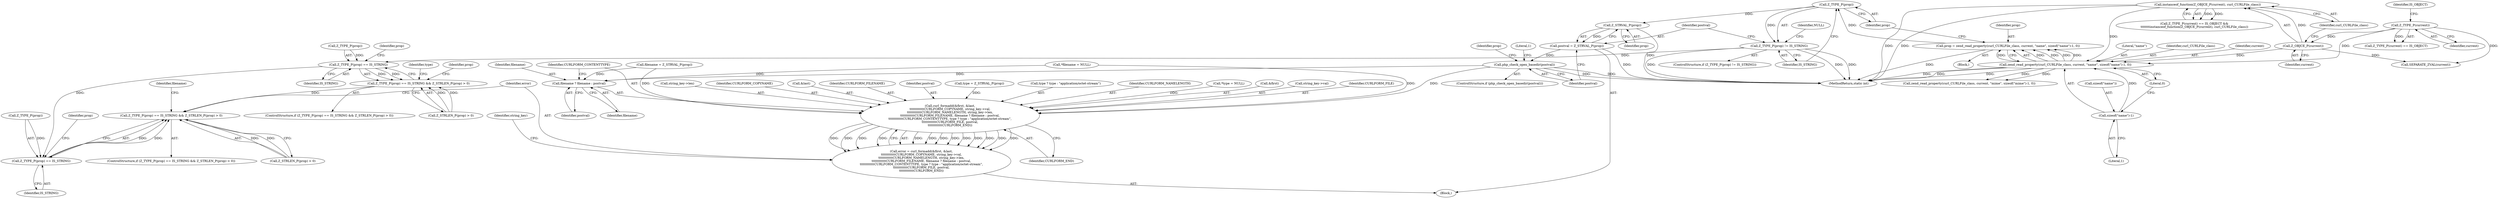 digraph "0_php_124fb22a13fafa3648e4e15b4f207c7096d8155e@pointer" {
"1001137" [label="(Call,Z_TYPE_P(prop))"];
"1001124" [label="(Call,prop = zend_read_property(curl_CURLFile_class, current, \"name\", sizeof(\"name\")-1, 0))"];
"1001126" [label="(Call,zend_read_property(curl_CURLFile_class, current, \"name\", sizeof(\"name\")-1, 0))"];
"1001110" [label="(Call,instanceof_function(Z_OBJCE_P(current), curl_CURLFile_class))"];
"1001111" [label="(Call,Z_OBJCE_P(current))"];
"1001107" [label="(Call,Z_TYPE_P(current))"];
"1001130" [label="(Call,sizeof(\"name\")-1)"];
"1001136" [label="(Call,Z_TYPE_P(prop) != IS_STRING)"];
"1001173" [label="(Call,Z_TYPE_P(prop) == IS_STRING)"];
"1001172" [label="(Call,Z_TYPE_P(prop) == IS_STRING && Z_STRLEN_P(prop) > 0)"];
"1001198" [label="(Call,Z_TYPE_P(prop) == IS_STRING && Z_STRLEN_P(prop) > 0)"];
"1001199" [label="(Call,Z_TYPE_P(prop) == IS_STRING)"];
"1001152" [label="(Call,Z_STRVAL_P(prop))"];
"1001150" [label="(Call,postval = Z_STRVAL_P(prop))"];
"1001155" [label="(Call,php_check_open_basedir(postval))"];
"1001214" [label="(Call,curl_formadd(&first, &last,\n\t\t\t\t\t\t\t\t\t\t\tCURLFORM_COPYNAME, string_key->val,\n\t\t\t\t\t\t\t\t\t\t\tCURLFORM_NAMELENGTH, string_key->len,\n\t\t\t\t\t\t\t\t\t\t\tCURLFORM_FILENAME, filename ? filename : postval,\n\t\t\t\t\t\t\t\t\t\t\tCURLFORM_CONTENTTYPE, type ? type : \"application/octet-stream\",\n\t\t\t\t\t\t\t\t\t\t\tCURLFORM_FILE, postval,\n\t\t\t\t\t\t\t\t\t\t\tCURLFORM_END))"];
"1001212" [label="(Call,error = curl_formadd(&first, &last,\n\t\t\t\t\t\t\t\t\t\t\tCURLFORM_COPYNAME, string_key->val,\n\t\t\t\t\t\t\t\t\t\t\tCURLFORM_NAMELENGTH, string_key->len,\n\t\t\t\t\t\t\t\t\t\t\tCURLFORM_FILENAME, filename ? filename : postval,\n\t\t\t\t\t\t\t\t\t\t\tCURLFORM_CONTENTTYPE, type ? type : \"application/octet-stream\",\n\t\t\t\t\t\t\t\t\t\t\tCURLFORM_FILE, postval,\n\t\t\t\t\t\t\t\t\t\t\tCURLFORM_END))"];
"1001228" [label="(Call,filename ? filename : postval)"];
"1001176" [label="(Identifier,IS_STRING)"];
"1001129" [label="(Literal,\"name\")"];
"1001229" [label="(Identifier,filename)"];
"1001162" [label="(Call,zend_read_property(curl_CURLFile_class, current, \"mime\", sizeof(\"mime\")-1, 0))"];
"1001106" [label="(Call,Z_TYPE_P(current) == IS_OBJECT)"];
"1001241" [label="(Identifier,string_key)"];
"1001127" [label="(Identifier,curl_CURLFile_class)"];
"1001135" [label="(ControlStructure,if (Z_TYPE_P(prop) != IS_STRING))"];
"1001124" [label="(Call,prop = zend_read_property(curl_CURLFile_class, current, \"name\", sizeof(\"name\")-1, 0))"];
"1001182" [label="(Call,type = Z_STRVAL_P(prop))"];
"1001209" [label="(Identifier,filename)"];
"1001228" [label="(Call,filename ? filename : postval)"];
"1001179" [label="(Identifier,prop)"];
"1001112" [label="(Identifier,current)"];
"1001200" [label="(Call,Z_TYPE_P(prop))"];
"1001111" [label="(Call,Z_OBJCE_P(current))"];
"1001159" [label="(Literal,1)"];
"1001125" [label="(Identifier,prop)"];
"1001105" [label="(Call,Z_TYPE_P(current) == IS_OBJECT &&\n\t\t\t\t\t\t\tinstanceof_function(Z_OBJCE_P(current), curl_CURLFile_class))"];
"1001153" [label="(Identifier,prop)"];
"1001151" [label="(Identifier,postval)"];
"1001233" [label="(Call,type ? type : \"application/octet-stream\")"];
"1001177" [label="(Call,Z_STRLEN_P(prop) > 0)"];
"1001126" [label="(Call,zend_read_property(curl_CURLFile_class, current, \"name\", sizeof(\"name\")-1, 0))"];
"1001172" [label="(Call,Z_TYPE_P(prop) == IS_STRING && Z_STRLEN_P(prop) > 0)"];
"1001223" [label="(Identifier,CURLFORM_NAMELENGTH)"];
"1001213" [label="(Identifier,error)"];
"1001183" [label="(Identifier,type)"];
"1001117" [label="(Call,*type = NULL)"];
"1001130" [label="(Call,sizeof(\"name\")-1)"];
"1001198" [label="(Call,Z_TYPE_P(prop) == IS_STRING && Z_STRLEN_P(prop) > 0)"];
"1001155" [label="(Call,php_check_open_basedir(postval))"];
"1001154" [label="(ControlStructure,if (php_check_open_basedir(postval)))"];
"1001205" [label="(Identifier,prop)"];
"1001161" [label="(Identifier,prop)"];
"1001219" [label="(Identifier,CURLFORM_COPYNAME)"];
"1001137" [label="(Call,Z_TYPE_P(prop))"];
"1001128" [label="(Identifier,current)"];
"1001131" [label="(Call,sizeof(\"name\"))"];
"1001212" [label="(Call,error = curl_formadd(&first, &last,\n\t\t\t\t\t\t\t\t\t\t\tCURLFORM_COPYNAME, string_key->val,\n\t\t\t\t\t\t\t\t\t\t\tCURLFORM_NAMELENGTH, string_key->len,\n\t\t\t\t\t\t\t\t\t\t\tCURLFORM_FILENAME, filename ? filename : postval,\n\t\t\t\t\t\t\t\t\t\t\tCURLFORM_CONTENTTYPE, type ? type : \"application/octet-stream\",\n\t\t\t\t\t\t\t\t\t\t\tCURLFORM_FILE, postval,\n\t\t\t\t\t\t\t\t\t\t\tCURLFORM_END))"];
"1001217" [label="(Call,&last)"];
"1001107" [label="(Call,Z_TYPE_P(current))"];
"1001109" [label="(Identifier,IS_OBJECT)"];
"1001108" [label="(Identifier,current)"];
"1001139" [label="(Identifier,IS_STRING)"];
"1001134" [label="(Literal,0)"];
"1001239" [label="(Identifier,CURLFORM_END)"];
"1001136" [label="(Call,Z_TYPE_P(prop) != IS_STRING)"];
"1001133" [label="(Literal,1)"];
"1001173" [label="(Call,Z_TYPE_P(prop) == IS_STRING)"];
"1001156" [label="(Identifier,postval)"];
"1001227" [label="(Identifier,CURLFORM_FILENAME)"];
"1001238" [label="(Identifier,postval)"];
"1001203" [label="(Call,Z_STRLEN_P(prop) > 0)"];
"1001208" [label="(Call,filename = Z_STRVAL_P(prop))"];
"1001230" [label="(Identifier,filename)"];
"1001232" [label="(Identifier,CURLFORM_CONTENTTYPE)"];
"1001171" [label="(ControlStructure,if (Z_TYPE_P(prop) == IS_STRING && Z_STRLEN_P(prop) > 0))"];
"1001927" [label="(MethodReturn,static int)"];
"1001121" [label="(Call,*filename = NULL)"];
"1001215" [label="(Call,&first)"];
"1001113" [label="(Identifier,curl_CURLFile_class)"];
"1001220" [label="(Call,string_key->val)"];
"1001197" [label="(ControlStructure,if (Z_TYPE_P(prop) == IS_STRING && Z_STRLEN_P(prop) > 0))"];
"1001110" [label="(Call,instanceof_function(Z_OBJCE_P(current), curl_CURLFile_class))"];
"1001202" [label="(Identifier,IS_STRING)"];
"1001152" [label="(Call,Z_STRVAL_P(prop))"];
"1001199" [label="(Call,Z_TYPE_P(prop) == IS_STRING)"];
"1001149" [label="(Block,)"];
"1001174" [label="(Call,Z_TYPE_P(prop))"];
"1001187" [label="(Identifier,prop)"];
"1001237" [label="(Identifier,CURLFORM_FILE)"];
"1001231" [label="(Identifier,postval)"];
"1001243" [label="(Call,SEPARATE_ZVAL(current))"];
"1001142" [label="(Identifier,NULL)"];
"1001114" [label="(Block,)"];
"1001224" [label="(Call,string_key->len)"];
"1001138" [label="(Identifier,prop)"];
"1001214" [label="(Call,curl_formadd(&first, &last,\n\t\t\t\t\t\t\t\t\t\t\tCURLFORM_COPYNAME, string_key->val,\n\t\t\t\t\t\t\t\t\t\t\tCURLFORM_NAMELENGTH, string_key->len,\n\t\t\t\t\t\t\t\t\t\t\tCURLFORM_FILENAME, filename ? filename : postval,\n\t\t\t\t\t\t\t\t\t\t\tCURLFORM_CONTENTTYPE, type ? type : \"application/octet-stream\",\n\t\t\t\t\t\t\t\t\t\t\tCURLFORM_FILE, postval,\n\t\t\t\t\t\t\t\t\t\t\tCURLFORM_END))"];
"1001150" [label="(Call,postval = Z_STRVAL_P(prop))"];
"1001137" -> "1001136"  [label="AST: "];
"1001137" -> "1001138"  [label="CFG: "];
"1001138" -> "1001137"  [label="AST: "];
"1001139" -> "1001137"  [label="CFG: "];
"1001137" -> "1001136"  [label="DDG: "];
"1001124" -> "1001137"  [label="DDG: "];
"1001137" -> "1001152"  [label="DDG: "];
"1001124" -> "1001114"  [label="AST: "];
"1001124" -> "1001126"  [label="CFG: "];
"1001125" -> "1001124"  [label="AST: "];
"1001126" -> "1001124"  [label="AST: "];
"1001138" -> "1001124"  [label="CFG: "];
"1001124" -> "1001927"  [label="DDG: "];
"1001126" -> "1001124"  [label="DDG: "];
"1001126" -> "1001124"  [label="DDG: "];
"1001126" -> "1001124"  [label="DDG: "];
"1001126" -> "1001124"  [label="DDG: "];
"1001126" -> "1001124"  [label="DDG: "];
"1001126" -> "1001134"  [label="CFG: "];
"1001127" -> "1001126"  [label="AST: "];
"1001128" -> "1001126"  [label="AST: "];
"1001129" -> "1001126"  [label="AST: "];
"1001130" -> "1001126"  [label="AST: "];
"1001134" -> "1001126"  [label="AST: "];
"1001126" -> "1001927"  [label="DDG: "];
"1001126" -> "1001927"  [label="DDG: "];
"1001126" -> "1001927"  [label="DDG: "];
"1001110" -> "1001126"  [label="DDG: "];
"1001107" -> "1001126"  [label="DDG: "];
"1001111" -> "1001126"  [label="DDG: "];
"1001130" -> "1001126"  [label="DDG: "];
"1001126" -> "1001162"  [label="DDG: "];
"1001126" -> "1001162"  [label="DDG: "];
"1001110" -> "1001105"  [label="AST: "];
"1001110" -> "1001113"  [label="CFG: "];
"1001111" -> "1001110"  [label="AST: "];
"1001113" -> "1001110"  [label="AST: "];
"1001105" -> "1001110"  [label="CFG: "];
"1001110" -> "1001927"  [label="DDG: "];
"1001110" -> "1001927"  [label="DDG: "];
"1001110" -> "1001105"  [label="DDG: "];
"1001110" -> "1001105"  [label="DDG: "];
"1001111" -> "1001110"  [label="DDG: "];
"1001111" -> "1001112"  [label="CFG: "];
"1001112" -> "1001111"  [label="AST: "];
"1001113" -> "1001111"  [label="CFG: "];
"1001107" -> "1001111"  [label="DDG: "];
"1001111" -> "1001243"  [label="DDG: "];
"1001107" -> "1001106"  [label="AST: "];
"1001107" -> "1001108"  [label="CFG: "];
"1001108" -> "1001107"  [label="AST: "];
"1001109" -> "1001107"  [label="CFG: "];
"1001107" -> "1001106"  [label="DDG: "];
"1001107" -> "1001243"  [label="DDG: "];
"1001130" -> "1001133"  [label="CFG: "];
"1001131" -> "1001130"  [label="AST: "];
"1001133" -> "1001130"  [label="AST: "];
"1001134" -> "1001130"  [label="CFG: "];
"1001136" -> "1001135"  [label="AST: "];
"1001136" -> "1001139"  [label="CFG: "];
"1001139" -> "1001136"  [label="AST: "];
"1001142" -> "1001136"  [label="CFG: "];
"1001151" -> "1001136"  [label="CFG: "];
"1001136" -> "1001927"  [label="DDG: "];
"1001136" -> "1001927"  [label="DDG: "];
"1001136" -> "1001927"  [label="DDG: "];
"1001136" -> "1001173"  [label="DDG: "];
"1001173" -> "1001172"  [label="AST: "];
"1001173" -> "1001176"  [label="CFG: "];
"1001174" -> "1001173"  [label="AST: "];
"1001176" -> "1001173"  [label="AST: "];
"1001179" -> "1001173"  [label="CFG: "];
"1001172" -> "1001173"  [label="CFG: "];
"1001173" -> "1001172"  [label="DDG: "];
"1001173" -> "1001172"  [label="DDG: "];
"1001174" -> "1001173"  [label="DDG: "];
"1001173" -> "1001199"  [label="DDG: "];
"1001172" -> "1001171"  [label="AST: "];
"1001172" -> "1001177"  [label="CFG: "];
"1001177" -> "1001172"  [label="AST: "];
"1001183" -> "1001172"  [label="CFG: "];
"1001187" -> "1001172"  [label="CFG: "];
"1001177" -> "1001172"  [label="DDG: "];
"1001177" -> "1001172"  [label="DDG: "];
"1001172" -> "1001198"  [label="DDG: "];
"1001198" -> "1001197"  [label="AST: "];
"1001198" -> "1001199"  [label="CFG: "];
"1001198" -> "1001203"  [label="CFG: "];
"1001199" -> "1001198"  [label="AST: "];
"1001203" -> "1001198"  [label="AST: "];
"1001209" -> "1001198"  [label="CFG: "];
"1001213" -> "1001198"  [label="CFG: "];
"1001199" -> "1001198"  [label="DDG: "];
"1001199" -> "1001198"  [label="DDG: "];
"1001203" -> "1001198"  [label="DDG: "];
"1001203" -> "1001198"  [label="DDG: "];
"1001199" -> "1001202"  [label="CFG: "];
"1001200" -> "1001199"  [label="AST: "];
"1001202" -> "1001199"  [label="AST: "];
"1001205" -> "1001199"  [label="CFG: "];
"1001200" -> "1001199"  [label="DDG: "];
"1001152" -> "1001150"  [label="AST: "];
"1001152" -> "1001153"  [label="CFG: "];
"1001153" -> "1001152"  [label="AST: "];
"1001150" -> "1001152"  [label="CFG: "];
"1001152" -> "1001927"  [label="DDG: "];
"1001152" -> "1001150"  [label="DDG: "];
"1001150" -> "1001149"  [label="AST: "];
"1001151" -> "1001150"  [label="AST: "];
"1001156" -> "1001150"  [label="CFG: "];
"1001150" -> "1001927"  [label="DDG: "];
"1001150" -> "1001155"  [label="DDG: "];
"1001155" -> "1001154"  [label="AST: "];
"1001155" -> "1001156"  [label="CFG: "];
"1001156" -> "1001155"  [label="AST: "];
"1001159" -> "1001155"  [label="CFG: "];
"1001161" -> "1001155"  [label="CFG: "];
"1001155" -> "1001927"  [label="DDG: "];
"1001155" -> "1001927"  [label="DDG: "];
"1001155" -> "1001214"  [label="DDG: "];
"1001155" -> "1001228"  [label="DDG: "];
"1001214" -> "1001212"  [label="AST: "];
"1001214" -> "1001239"  [label="CFG: "];
"1001215" -> "1001214"  [label="AST: "];
"1001217" -> "1001214"  [label="AST: "];
"1001219" -> "1001214"  [label="AST: "];
"1001220" -> "1001214"  [label="AST: "];
"1001223" -> "1001214"  [label="AST: "];
"1001224" -> "1001214"  [label="AST: "];
"1001227" -> "1001214"  [label="AST: "];
"1001228" -> "1001214"  [label="AST: "];
"1001232" -> "1001214"  [label="AST: "];
"1001233" -> "1001214"  [label="AST: "];
"1001237" -> "1001214"  [label="AST: "];
"1001238" -> "1001214"  [label="AST: "];
"1001239" -> "1001214"  [label="AST: "];
"1001212" -> "1001214"  [label="CFG: "];
"1001214" -> "1001212"  [label="DDG: "];
"1001214" -> "1001212"  [label="DDG: "];
"1001214" -> "1001212"  [label="DDG: "];
"1001214" -> "1001212"  [label="DDG: "];
"1001214" -> "1001212"  [label="DDG: "];
"1001214" -> "1001212"  [label="DDG: "];
"1001214" -> "1001212"  [label="DDG: "];
"1001214" -> "1001212"  [label="DDG: "];
"1001214" -> "1001212"  [label="DDG: "];
"1001214" -> "1001212"  [label="DDG: "];
"1001214" -> "1001212"  [label="DDG: "];
"1001214" -> "1001212"  [label="DDG: "];
"1001214" -> "1001212"  [label="DDG: "];
"1001208" -> "1001214"  [label="DDG: "];
"1001121" -> "1001214"  [label="DDG: "];
"1001182" -> "1001214"  [label="DDG: "];
"1001117" -> "1001214"  [label="DDG: "];
"1001212" -> "1001149"  [label="AST: "];
"1001213" -> "1001212"  [label="AST: "];
"1001241" -> "1001212"  [label="CFG: "];
"1001228" -> "1001230"  [label="CFG: "];
"1001228" -> "1001231"  [label="CFG: "];
"1001229" -> "1001228"  [label="AST: "];
"1001230" -> "1001228"  [label="AST: "];
"1001231" -> "1001228"  [label="AST: "];
"1001232" -> "1001228"  [label="CFG: "];
"1001208" -> "1001228"  [label="DDG: "];
"1001121" -> "1001228"  [label="DDG: "];
}
